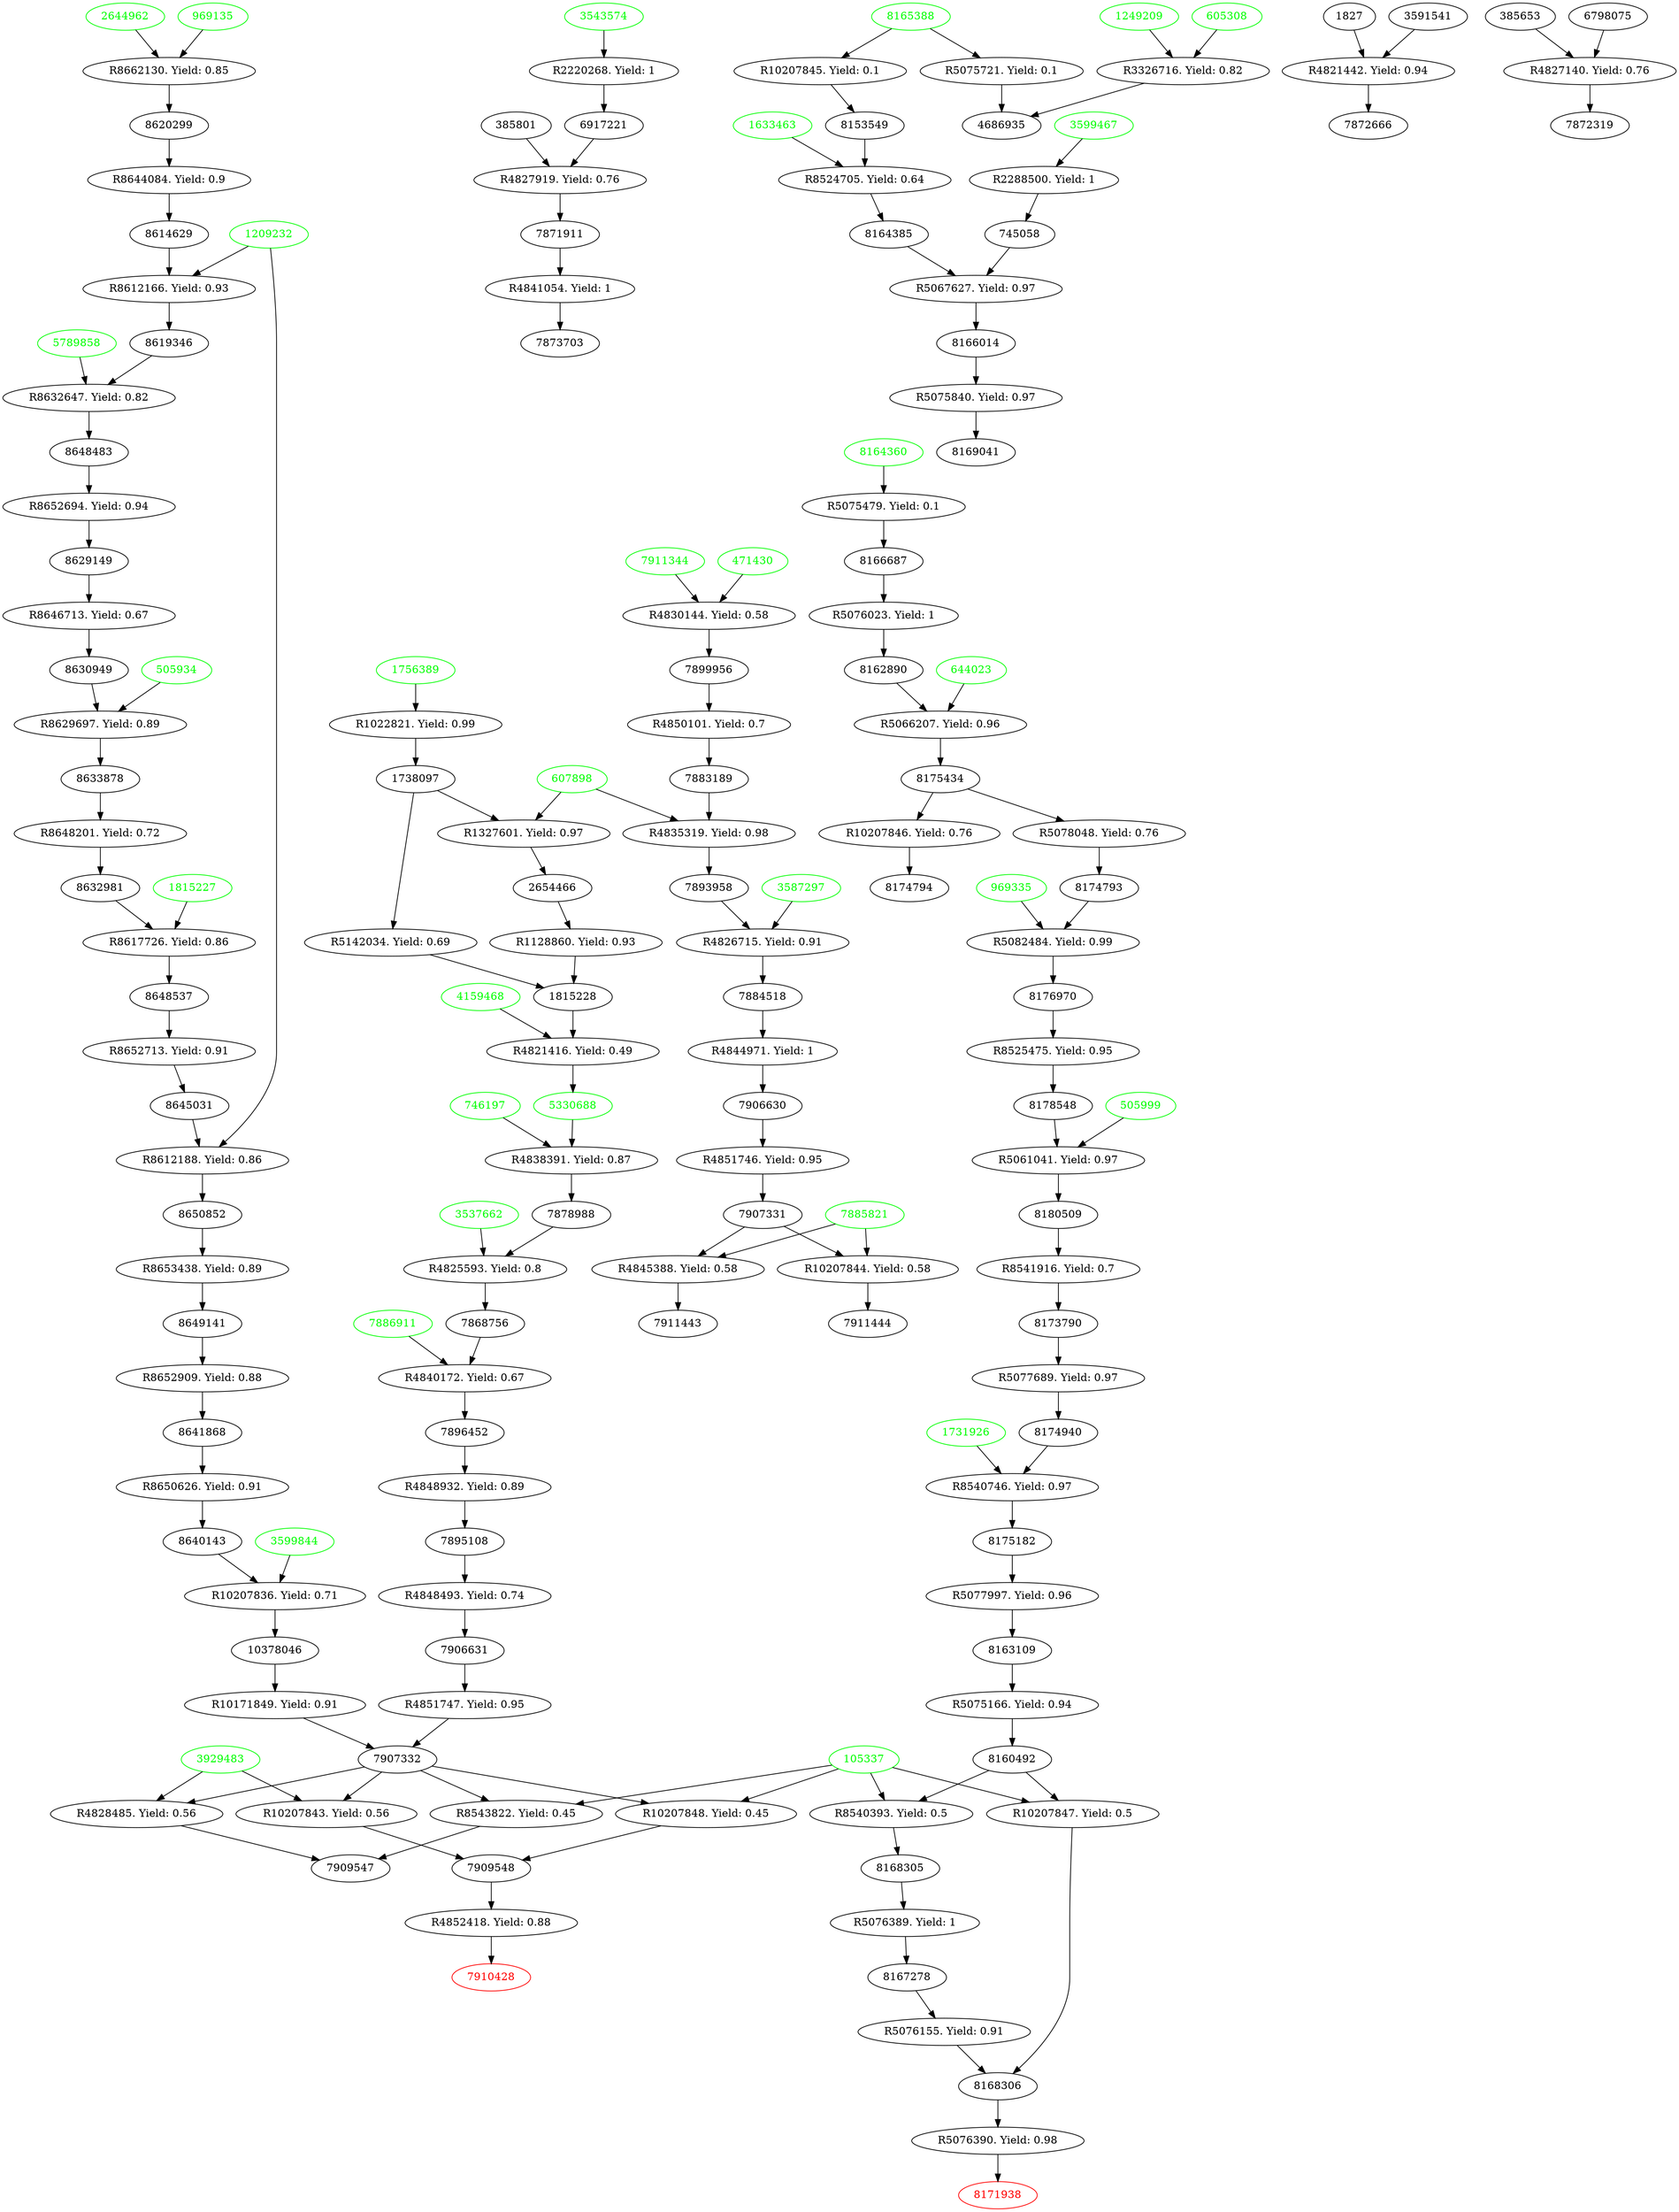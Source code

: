 digraph G { 
{
	R1022821 [label = "R1022821. Yield: 0.99"]
	R1128860 [label = "R1128860. Yield: 0.93"]
	R1327601 [label = "R1327601. Yield: 0.97"]
	R2220268 [label = "R2220268. Yield: 1"]
	R2288500 [label = "R2288500. Yield: 1"]
	R3326716 [label = "R3326716. Yield: 0.82"]
	R4821416 [label = "R4821416. Yield: 0.49"]
	R4821442 [label = "R4821442. Yield: 0.94"]
	R4825593 [label = "R4825593. Yield: 0.8"]
	R4826715 [label = "R4826715. Yield: 0.91"]
	R4827140 [label = "R4827140. Yield: 0.76"]
	R4827919 [label = "R4827919. Yield: 0.76"]
	R4828485 [label = "R4828485. Yield: 0.56"]
	R4830144 [label = "R4830144. Yield: 0.58"]
	R4835319 [label = "R4835319. Yield: 0.98"]
	R4838391 [label = "R4838391. Yield: 0.87"]
	R4840172 [label = "R4840172. Yield: 0.67"]
	R4841054 [label = "R4841054. Yield: 1"]
	R4844971 [label = "R4844971. Yield: 1"]
	R4845388 [label = "R4845388. Yield: 0.58"]
	R4848493 [label = "R4848493. Yield: 0.74"]
	R4848932 [label = "R4848932. Yield: 0.89"]
	R4850101 [label = "R4850101. Yield: 0.7"]
	R4851746 [label = "R4851746. Yield: 0.95"]
	R4851747 [label = "R4851747. Yield: 0.95"]
	R4852418 [label = "R4852418. Yield: 0.88"]
	R5061041 [label = "R5061041. Yield: 0.97"]
	R5066207 [label = "R5066207. Yield: 0.96"]
	R5067627 [label = "R5067627. Yield: 0.97"]
	R5075166 [label = "R5075166. Yield: 0.94"]
	R5075479 [label = "R5075479. Yield: 0.1"]
	R5075721 [label = "R5075721. Yield: 0.1"]
	R5075840 [label = "R5075840. Yield: 0.97"]
	R5076023 [label = "R5076023. Yield: 1"]
	R5076155 [label = "R5076155. Yield: 0.91"]
	R5076389 [label = "R5076389. Yield: 1"]
	R5076390 [label = "R5076390. Yield: 0.98"]
	R5077689 [label = "R5077689. Yield: 0.97"]
	R5077997 [label = "R5077997. Yield: 0.96"]
	R5078048 [label = "R5078048. Yield: 0.76"]
	R5082484 [label = "R5082484. Yield: 0.99"]
	R5142034 [label = "R5142034. Yield: 0.69"]
	R8524705 [label = "R8524705. Yield: 0.64"]
	R8525475 [label = "R8525475. Yield: 0.95"]
	R8540393 [label = "R8540393. Yield: 0.5"]
	R8540746 [label = "R8540746. Yield: 0.97"]
	R8541916 [label = "R8541916. Yield: 0.7"]
	R8543822 [label = "R8543822. Yield: 0.45"]
	R8612166 [label = "R8612166. Yield: 0.93"]
	R8612188 [label = "R8612188. Yield: 0.86"]
	R8617726 [label = "R8617726. Yield: 0.86"]
	R8629697 [label = "R8629697. Yield: 0.89"]
	R8632647 [label = "R8632647. Yield: 0.82"]
	R8644084 [label = "R8644084. Yield: 0.9"]
	R8646713 [label = "R8646713. Yield: 0.67"]
	R8648201 [label = "R8648201. Yield: 0.72"]
	R8650626 [label = "R8650626. Yield: 0.91"]
	R8652694 [label = "R8652694. Yield: 0.94"]
	R8652713 [label = "R8652713. Yield: 0.91"]
	R8652909 [label = "R8652909. Yield: 0.88"]
	R8653438 [label = "R8653438. Yield: 0.89"]
	R8662130 [label = "R8662130. Yield: 0.85"]
	R10171849 [label = "R10171849. Yield: 0.91"]
	R10207836 [label = "R10207836. Yield: 0.71"]
	R10207843 [label = "R10207843. Yield: 0.56"]
	R10207844 [label = "R10207844. Yield: 0.58"]
	R10207845 [label = "R10207845. Yield: 0.1"]
	R10207846 [label = "R10207846. Yield: 0.76"]
	R10207847 [label = "R10207847. Yield: 0.5"]
	R10207848 [label = "R10207848. Yield: 0.45"]
	1249209 [color = green, fontcolor = green]
	3543574 [color = green, fontcolor = green]
	5330688 [color = green, fontcolor = green]
	8165388 [color = green, fontcolor = green]
	605308 [color = green, fontcolor = green]
	1633463 [color = green, fontcolor = green]
	3599467 [color = green, fontcolor = green]
	2644962 [color = green, fontcolor = green]
	969135 [color = green, fontcolor = green]
	1209232 [color = green, fontcolor = green]
	5789858 [color = green, fontcolor = green]
	8164360 [color = green, fontcolor = green]
	7911344 [color = green, fontcolor = green]
	505934 [color = green, fontcolor = green]
	1756389 [color = green, fontcolor = green]
	644023 [color = green, fontcolor = green]
	607898 [color = green, fontcolor = green]
	1815227 [color = green, fontcolor = green]
	3587297 [color = green, fontcolor = green]
	969335 [color = green, fontcolor = green]
	4159468 [color = green, fontcolor = green]
	746197 [color = green, fontcolor = green]
	505999 [color = green, fontcolor = green]
	7885821 [color = green, fontcolor = green]
	3537662 [color = green, fontcolor = green]
	7886911 [color = green, fontcolor = green]
	1731926 [color = green, fontcolor = green]
	3599844 [color = green, fontcolor = green]
	3929483 [color = green, fontcolor = green]
	105337 [color = green, fontcolor = green]
	471430 [color = green, fontcolor = green]
	8171938 [color = red, fontcolor = red]
	7910428 [color = red, fontcolor = red]
}
	R1022821 -> 1738097;
	1756389 -> R1022821;
	R1128860 -> 1815228;
	2654466 -> R1128860;
	R1327601 -> 2654466;
	1738097 -> R1327601;
	607898 -> R1327601;
	R2220268 -> 6917221;
	3543574 -> R2220268;
	R2288500 -> 745058;
	3599467 -> R2288500;
	R3326716 -> 4686935;
	1249209 -> R3326716;
	605308 -> R3326716;
	R4821416 -> 5330688;
	1815228 -> R4821416;
	4159468 -> R4821416;
	R4821442 -> 7872666;
	1827 -> R4821442;
	3591541 -> R4821442;
	R4825593 -> 7868756;
	3537662 -> R4825593;
	7878988 -> R4825593;
	R4826715 -> 7884518;
	3587297 -> R4826715;
	7893958 -> R4826715;
	R4827140 -> 7872319;
	385653 -> R4827140;
	6798075 -> R4827140;
	R4827919 -> 7871911;
	385801 -> R4827919;
	6917221 -> R4827919;
	R4828485 -> 7909547;
	3929483 -> R4828485;
	7907332 -> R4828485;
	R4830144 -> 7899956;
	471430 -> R4830144;
	7911344 -> R4830144;
	R4835319 -> 7893958;
	607898 -> R4835319;
	7883189 -> R4835319;
	R4838391 -> 7878988;
	5330688 -> R4838391;
	746197 -> R4838391;
	R4840172 -> 7896452;
	7868756 -> R4840172;
	7886911 -> R4840172;
	R4841054 -> 7873703;
	7871911 -> R4841054;
	R4844971 -> 7906630;
	7884518 -> R4844971;
	R4845388 -> 7911443;
	7885821 -> R4845388;
	7907331 -> R4845388;
	R4848493 -> 7906631;
	7895108 -> R4848493;
	R4848932 -> 7895108;
	7896452 -> R4848932;
	R4850101 -> 7883189;
	7899956 -> R4850101;
	R4851746 -> 7907331;
	7906630 -> R4851746;
	R4851747 -> 7907332;
	7906631 -> R4851747;
	R4852418 -> 7910428;
	7909548 -> R4852418;
	R5061041 -> 8180509;
	505999 -> R5061041;
	8178548 -> R5061041;
	R5066207 -> 8175434;
	644023 -> R5066207;
	8162890 -> R5066207;
	R5067627 -> 8166014;
	745058 -> R5067627;
	8164385 -> R5067627;
	R5075166 -> 8160492;
	8163109 -> R5075166;
	R5075479 -> 8166687;
	8164360 -> R5075479;
	R5075721 -> 4686935;
	8165388 -> R5075721;
	R5075840 -> 8169041;
	8166014 -> R5075840;
	R5076023 -> 8162890;
	8166687 -> R5076023;
	R5076155 -> 8168306;
	8167278 -> R5076155;
	R5076389 -> 8167278;
	8168305 -> R5076389;
	R5076390 -> 8171938;
	8168306 -> R5076390;
	R5077689 -> 8174940;
	8173790 -> R5077689;
	R5077997 -> 8163109;
	8175182 -> R5077997;
	R5078048 -> 8174793;
	8175434 -> R5078048;
	R5082484 -> 8176970;
	8174793 -> R5082484;
	969335 -> R5082484;
	R5142034 -> 1815228;
	1738097 -> R5142034;
	R8524705 -> 8164385;
	1633463 -> R8524705;
	8153549 -> R8524705;
	R8525475 -> 8178548;
	8176970 -> R8525475;
	R8540393 -> 8168305;
	105337 -> R8540393;
	8160492 -> R8540393;
	R8540746 -> 8175182;
	1731926 -> R8540746;
	8174940 -> R8540746;
	R8541916 -> 8173790;
	8180509 -> R8541916;
	R8543822 -> 7909547;
	105337 -> R8543822;
	7907332 -> R8543822;
	R8612166 -> 8619346;
	1209232 -> R8612166;
	8614629 -> R8612166;
	R8612188 -> 8650852;
	1209232 -> R8612188;
	8645031 -> R8612188;
	R8617726 -> 8648537;
	1815227 -> R8617726;
	8632981 -> R8617726;
	R8629697 -> 8633878;
	505934 -> R8629697;
	8630949 -> R8629697;
	R8632647 -> 8648483;
	5789858 -> R8632647;
	8619346 -> R8632647;
	R8644084 -> 8614629;
	8620299 -> R8644084;
	R8646713 -> 8630949;
	8629149 -> R8646713;
	R8648201 -> 8632981;
	8633878 -> R8648201;
	R8650626 -> 8640143;
	8641868 -> R8650626;
	R8652694 -> 8629149;
	8648483 -> R8652694;
	R8652713 -> 8645031;
	8648537 -> R8652713;
	R8652909 -> 8641868;
	8649141 -> R8652909;
	R8653438 -> 8649141;
	8650852 -> R8653438;
	R8662130 -> 8620299;
	2644962 -> R8662130;
	969135 -> R8662130;
	R10171849 -> 7907332;
	10378046 -> R10171849;
	R10207836 -> 10378046;
	3599844 -> R10207836;
	8640143 -> R10207836;
	R10207843 -> 7909548;
	3929483 -> R10207843;
	7907332 -> R10207843;
	R10207844 -> 7911444;
	7885821 -> R10207844;
	7907331 -> R10207844;
	R10207845 -> 8153549;
	8165388 -> R10207845;
	R10207846 -> 8174794;
	8175434 -> R10207846;
	R10207847 -> 8168306;
	105337 -> R10207847;
	8160492 -> R10207847;
	R10207848 -> 7909548;
	105337 -> R10207848;
	7907332 -> R10207848;
}